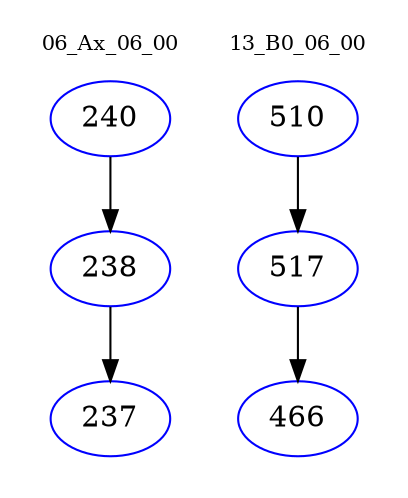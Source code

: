 digraph{
subgraph cluster_0 {
color = white
label = "06_Ax_06_00";
fontsize=10;
T0_240 [label="240", color="blue"]
T0_240 -> T0_238 [color="black"]
T0_238 [label="238", color="blue"]
T0_238 -> T0_237 [color="black"]
T0_237 [label="237", color="blue"]
}
subgraph cluster_1 {
color = white
label = "13_B0_06_00";
fontsize=10;
T1_510 [label="510", color="blue"]
T1_510 -> T1_517 [color="black"]
T1_517 [label="517", color="blue"]
T1_517 -> T1_466 [color="black"]
T1_466 [label="466", color="blue"]
}
}
